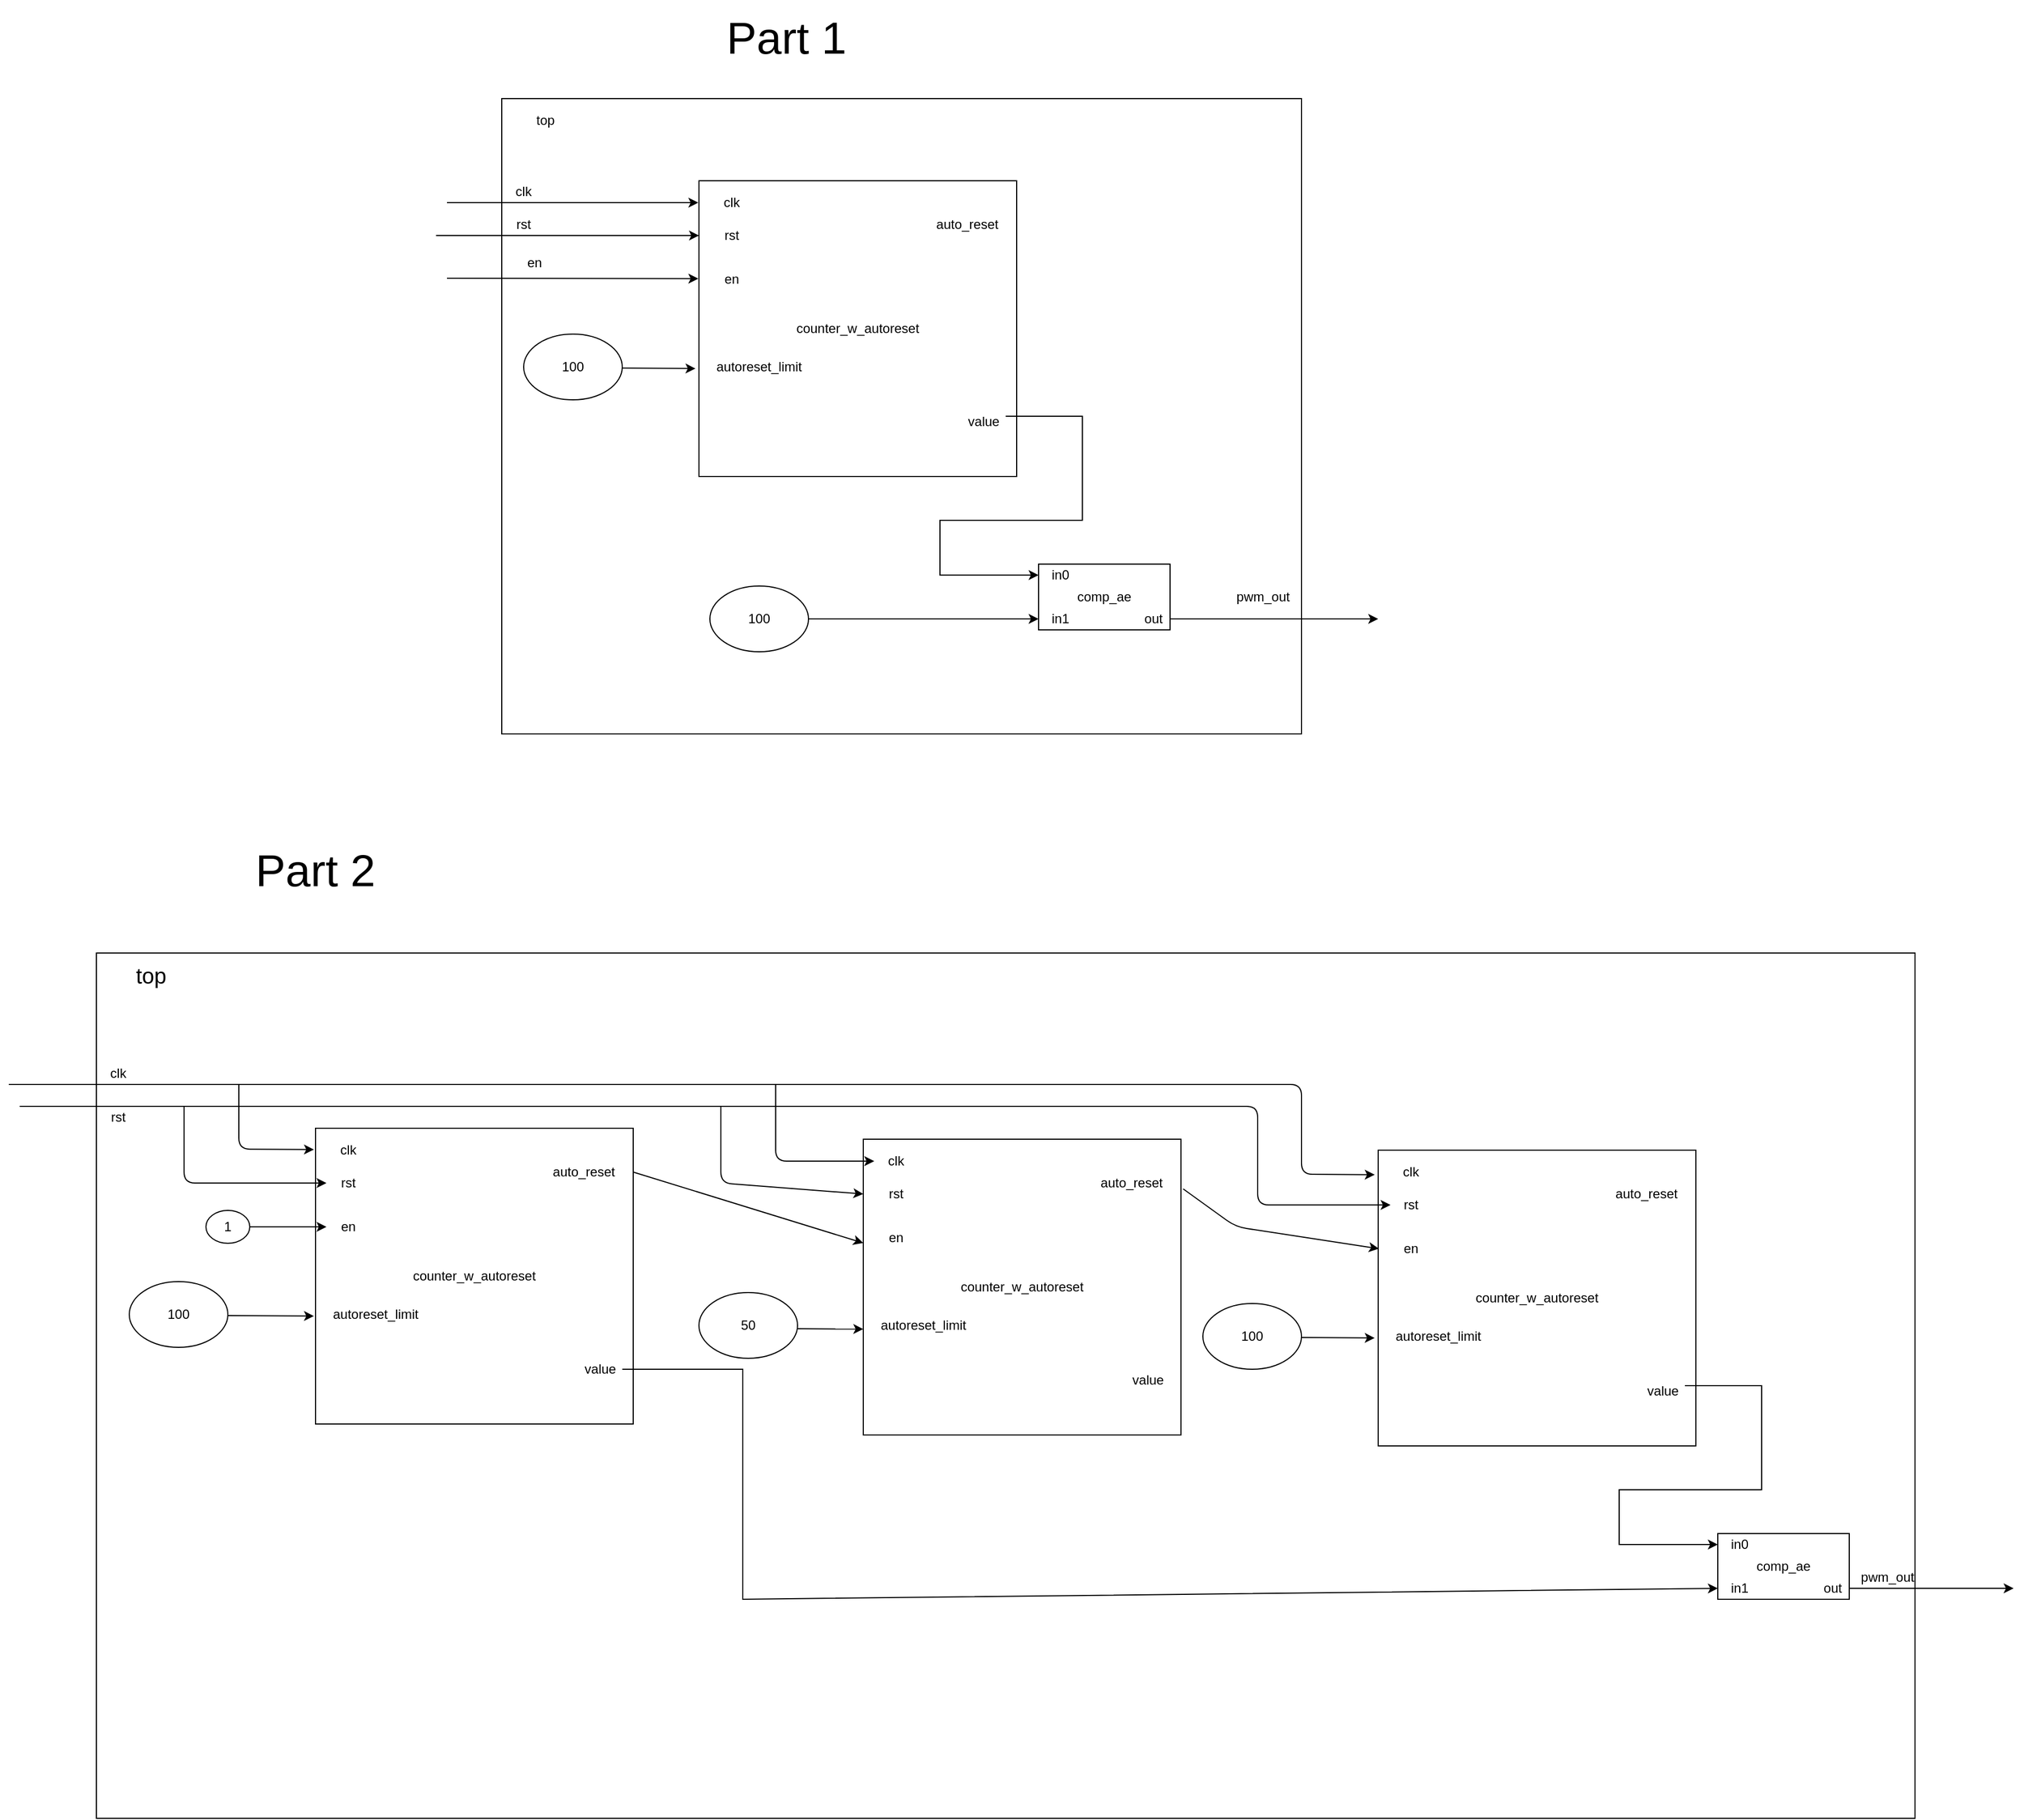 <mxfile version="12.9.7" type="device"><diagram id="AU8jtzlf_j8KPnUgnNAO" name="Page-1"><mxGraphModel dx="2421" dy="2187" grid="1" gridSize="10" guides="1" tooltips="1" connect="1" arrows="1" fold="1" page="1" pageScale="1" pageWidth="1200" pageHeight="1600" math="0" shadow="0"><root><mxCell id="0"/><mxCell id="1" parent="0"/><mxCell id="8vpfx-apc9EgbB4kA8be-109" value="" style="rounded=0;whiteSpace=wrap;html=1;strokeColor=#000000;" parent="1" vertex="1"><mxGeometry x="420" y="-730" width="730" height="580" as="geometry"/></mxCell><mxCell id="8vpfx-apc9EgbB4kA8be-78" value="" style="rounded=0;whiteSpace=wrap;html=1;strokeColor=#000000;" parent="1" vertex="1"><mxGeometry x="50" y="50" width="1660" height="790" as="geometry"/></mxCell><mxCell id="8vpfx-apc9EgbB4kA8be-42" value="counter_w_autoreset" style="rounded=0;whiteSpace=wrap;html=1;" parent="1" vertex="1"><mxGeometry x="250" y="210" width="290" height="270" as="geometry"/></mxCell><mxCell id="8vpfx-apc9EgbB4kA8be-43" value="clk" style="text;html=1;strokeColor=none;fillColor=none;align=center;verticalAlign=middle;whiteSpace=wrap;rounded=0;" parent="1" vertex="1"><mxGeometry x="260" y="220" width="40" height="20" as="geometry"/></mxCell><mxCell id="8vpfx-apc9EgbB4kA8be-44" value="rst" style="text;html=1;strokeColor=none;fillColor=none;align=center;verticalAlign=middle;whiteSpace=wrap;rounded=0;" parent="1" vertex="1"><mxGeometry x="260" y="250" width="40" height="20" as="geometry"/></mxCell><mxCell id="8vpfx-apc9EgbB4kA8be-45" value="en" style="text;html=1;strokeColor=none;fillColor=none;align=center;verticalAlign=middle;whiteSpace=wrap;rounded=0;" parent="1" vertex="1"><mxGeometry x="260" y="290" width="40" height="20" as="geometry"/></mxCell><mxCell id="8vpfx-apc9EgbB4kA8be-46" value="autoreset_limit" style="text;html=1;strokeColor=none;fillColor=none;align=center;verticalAlign=middle;whiteSpace=wrap;rounded=0;" parent="1" vertex="1"><mxGeometry x="260" y="370" width="90" height="20" as="geometry"/></mxCell><mxCell id="8vpfx-apc9EgbB4kA8be-47" value="auto_reset" style="text;html=1;strokeColor=none;fillColor=none;align=center;verticalAlign=middle;whiteSpace=wrap;rounded=0;" parent="1" vertex="1"><mxGeometry x="460" y="240" width="70" height="20" as="geometry"/></mxCell><mxCell id="8vpfx-apc9EgbB4kA8be-48" value="value" style="text;html=1;strokeColor=none;fillColor=none;align=center;verticalAlign=middle;whiteSpace=wrap;rounded=0;" parent="1" vertex="1"><mxGeometry x="490" y="420" width="40" height="20" as="geometry"/></mxCell><mxCell id="8vpfx-apc9EgbB4kA8be-49" value="comp_ae" style="rounded=0;whiteSpace=wrap;html=1;" parent="1" vertex="1"><mxGeometry x="1530" y="580" width="120" height="60" as="geometry"/></mxCell><mxCell id="8vpfx-apc9EgbB4kA8be-50" value="in0&lt;span style=&quot;color: rgba(0 , 0 , 0 , 0) ; font-family: monospace ; font-size: 0px ; white-space: nowrap&quot;&gt;%3CmxGraphModel%3E%3Croot%3E%3CmxCell%20id%3D%220%22%2F%3E%3CmxCell%20id%3D%221%22%20parent%3D%220%22%2F%3E%3CmxCell%20id%3D%222%22%20value%3D%22en%22%20style%3D%22text%3Bhtml%3D1%3BstrokeColor%3Dnone%3BfillColor%3Dnone%3Balign%3Dcenter%3BverticalAlign%3Dmiddle%3BwhiteSpace%3Dwrap%3Brounded%3D0%3B%22%20vertex%3D%221%22%20parent%3D%221%22%3E%3CmxGeometry%20x%3D%22260%22%20y%3D%22290%22%20width%3D%2240%22%20height%3D%2220%22%20as%3D%22geometry%22%2F%3E%3C%2FmxCell%3E%3C%2Froot%3E%3C%2FmxGraphModel%3E&lt;/span&gt;" style="text;html=1;strokeColor=none;fillColor=none;align=center;verticalAlign=middle;whiteSpace=wrap;rounded=0;" parent="1" vertex="1"><mxGeometry x="1530" y="580" width="40" height="20" as="geometry"/></mxCell><mxCell id="8vpfx-apc9EgbB4kA8be-52" value="in1" style="text;html=1;strokeColor=none;fillColor=none;align=center;verticalAlign=middle;whiteSpace=wrap;rounded=0;" parent="1" vertex="1"><mxGeometry x="1530" y="620" width="40" height="20" as="geometry"/></mxCell><mxCell id="8vpfx-apc9EgbB4kA8be-53" value="out" style="text;html=1;strokeColor=none;fillColor=none;align=center;verticalAlign=middle;whiteSpace=wrap;rounded=0;" parent="1" vertex="1"><mxGeometry x="1620" y="620" width="30" height="20" as="geometry"/></mxCell><mxCell id="8vpfx-apc9EgbB4kA8be-54" value="counter_w_autoreset" style="rounded=0;whiteSpace=wrap;html=1;" parent="1" vertex="1"><mxGeometry x="750" y="220" width="290" height="270" as="geometry"/></mxCell><mxCell id="8vpfx-apc9EgbB4kA8be-55" value="clk" style="text;html=1;strokeColor=none;fillColor=none;align=center;verticalAlign=middle;whiteSpace=wrap;rounded=0;" parent="1" vertex="1"><mxGeometry x="760" y="230" width="40" height="20" as="geometry"/></mxCell><mxCell id="8vpfx-apc9EgbB4kA8be-56" value="rst" style="text;html=1;strokeColor=none;fillColor=none;align=center;verticalAlign=middle;whiteSpace=wrap;rounded=0;" parent="1" vertex="1"><mxGeometry x="760" y="260" width="40" height="20" as="geometry"/></mxCell><mxCell id="8vpfx-apc9EgbB4kA8be-57" value="en" style="text;html=1;strokeColor=none;fillColor=none;align=center;verticalAlign=middle;whiteSpace=wrap;rounded=0;" parent="1" vertex="1"><mxGeometry x="760" y="300" width="40" height="20" as="geometry"/></mxCell><mxCell id="8vpfx-apc9EgbB4kA8be-58" value="autoreset_limit" style="text;html=1;strokeColor=none;fillColor=none;align=center;verticalAlign=middle;whiteSpace=wrap;rounded=0;" parent="1" vertex="1"><mxGeometry x="760" y="380" width="90" height="20" as="geometry"/></mxCell><mxCell id="8vpfx-apc9EgbB4kA8be-59" value="auto_reset" style="text;html=1;strokeColor=none;fillColor=none;align=center;verticalAlign=middle;whiteSpace=wrap;rounded=0;" parent="1" vertex="1"><mxGeometry x="960" y="250" width="70" height="20" as="geometry"/></mxCell><mxCell id="8vpfx-apc9EgbB4kA8be-60" value="value" style="text;html=1;strokeColor=none;fillColor=none;align=center;verticalAlign=middle;whiteSpace=wrap;rounded=0;" parent="1" vertex="1"><mxGeometry x="990" y="430" width="40" height="20" as="geometry"/></mxCell><mxCell id="8vpfx-apc9EgbB4kA8be-61" value="counter_w_autoreset" style="rounded=0;whiteSpace=wrap;html=1;" parent="1" vertex="1"><mxGeometry x="1220" y="230" width="290" height="270" as="geometry"/></mxCell><mxCell id="8vpfx-apc9EgbB4kA8be-62" value="clk" style="text;html=1;strokeColor=none;fillColor=none;align=center;verticalAlign=middle;whiteSpace=wrap;rounded=0;" parent="1" vertex="1"><mxGeometry x="1230" y="240" width="40" height="20" as="geometry"/></mxCell><mxCell id="8vpfx-apc9EgbB4kA8be-63" value="rst" style="text;html=1;strokeColor=none;fillColor=none;align=center;verticalAlign=middle;whiteSpace=wrap;rounded=0;" parent="1" vertex="1"><mxGeometry x="1230" y="270" width="40" height="20" as="geometry"/></mxCell><mxCell id="8vpfx-apc9EgbB4kA8be-64" value="en" style="text;html=1;strokeColor=none;fillColor=none;align=center;verticalAlign=middle;whiteSpace=wrap;rounded=0;" parent="1" vertex="1"><mxGeometry x="1230" y="310" width="40" height="20" as="geometry"/></mxCell><mxCell id="8vpfx-apc9EgbB4kA8be-65" value="autoreset_limit" style="text;html=1;strokeColor=none;fillColor=none;align=center;verticalAlign=middle;whiteSpace=wrap;rounded=0;" parent="1" vertex="1"><mxGeometry x="1230" y="390" width="90" height="20" as="geometry"/></mxCell><mxCell id="8vpfx-apc9EgbB4kA8be-66" value="auto_reset" style="text;html=1;strokeColor=none;fillColor=none;align=center;verticalAlign=middle;whiteSpace=wrap;rounded=0;" parent="1" vertex="1"><mxGeometry x="1430" y="260" width="70" height="20" as="geometry"/></mxCell><mxCell id="8vpfx-apc9EgbB4kA8be-67" value="value" style="text;html=1;strokeColor=none;fillColor=none;align=center;verticalAlign=middle;whiteSpace=wrap;rounded=0;" parent="1" vertex="1"><mxGeometry x="1460" y="440" width="40" height="20" as="geometry"/></mxCell><mxCell id="8vpfx-apc9EgbB4kA8be-68" value="" style="endArrow=classic;html=1;exitX=1;exitY=0.5;exitDx=0;exitDy=0;entryX=0;entryY=0.5;entryDx=0;entryDy=0;rounded=0;" parent="1" source="8vpfx-apc9EgbB4kA8be-48" target="8vpfx-apc9EgbB4kA8be-52" edge="1"><mxGeometry width="50" height="50" relative="1" as="geometry"><mxPoint x="620" y="650" as="sourcePoint"/><mxPoint x="670" y="600" as="targetPoint"/><Array as="points"><mxPoint x="640" y="430"/><mxPoint x="640" y="640"/></Array></mxGeometry></mxCell><mxCell id="8vpfx-apc9EgbB4kA8be-69" value="" style="endArrow=classic;html=1;entryX=0;entryY=0.351;entryDx=0;entryDy=0;entryPerimeter=0;" parent="1" target="8vpfx-apc9EgbB4kA8be-54" edge="1"><mxGeometry width="50" height="50" relative="1" as="geometry"><mxPoint x="540" y="250" as="sourcePoint"/><mxPoint x="780" y="520" as="targetPoint"/></mxGeometry></mxCell><mxCell id="8vpfx-apc9EgbB4kA8be-70" value="" style="endArrow=classic;html=1;entryX=0.002;entryY=0.333;entryDx=0;entryDy=0;entryPerimeter=0;exitX=1.007;exitY=0.168;exitDx=0;exitDy=0;exitPerimeter=0;" parent="1" source="8vpfx-apc9EgbB4kA8be-54" target="8vpfx-apc9EgbB4kA8be-61" edge="1"><mxGeometry width="50" height="50" relative="1" as="geometry"><mxPoint x="1090" y="280" as="sourcePoint"/><mxPoint x="1050" y="530" as="targetPoint"/><Array as="points"><mxPoint x="1090" y="300"/></Array></mxGeometry></mxCell><mxCell id="8vpfx-apc9EgbB4kA8be-71" value="" style="endArrow=classic;html=1;entryX=-0.005;entryY=0.635;entryDx=0;entryDy=0;entryPerimeter=0;" parent="1" target="8vpfx-apc9EgbB4kA8be-42" edge="1"><mxGeometry width="50" height="50" relative="1" as="geometry"><mxPoint x="170" y="381" as="sourcePoint"/><mxPoint x="270" y="600" as="targetPoint"/></mxGeometry></mxCell><mxCell id="8vpfx-apc9EgbB4kA8be-72" value="" style="endArrow=classic;html=1;entryX=0;entryY=0.642;entryDx=0;entryDy=0;entryPerimeter=0;" parent="1" target="8vpfx-apc9EgbB4kA8be-54" edge="1"><mxGeometry width="50" height="50" relative="1" as="geometry"><mxPoint x="690" y="393" as="sourcePoint"/><mxPoint x="258.55" y="391.45" as="targetPoint"/></mxGeometry></mxCell><mxCell id="8vpfx-apc9EgbB4kA8be-73" value="" style="endArrow=classic;html=1;entryX=-0.011;entryY=0.635;entryDx=0;entryDy=0;entryPerimeter=0;" parent="1" target="8vpfx-apc9EgbB4kA8be-61" edge="1"><mxGeometry width="50" height="50" relative="1" as="geometry"><mxPoint x="1150" y="401" as="sourcePoint"/><mxPoint x="1140" y="460" as="targetPoint"/></mxGeometry></mxCell><mxCell id="8vpfx-apc9EgbB4kA8be-74" value="" style="endArrow=classic;html=1;entryX=0;entryY=0.5;entryDx=0;entryDy=0;exitX=1;exitY=0.25;exitDx=0;exitDy=0;rounded=0;" parent="1" source="8vpfx-apc9EgbB4kA8be-67" target="8vpfx-apc9EgbB4kA8be-50" edge="1"><mxGeometry width="50" height="50" relative="1" as="geometry"><mxPoint x="1260" y="590" as="sourcePoint"/><mxPoint x="1310" y="540" as="targetPoint"/><Array as="points"><mxPoint x="1570" y="445"/><mxPoint x="1570" y="540"/><mxPoint x="1440" y="540"/><mxPoint x="1440" y="590"/></Array></mxGeometry></mxCell><mxCell id="8vpfx-apc9EgbB4kA8be-75" value="100" style="ellipse;whiteSpace=wrap;html=1;" parent="1" vertex="1"><mxGeometry x="80" y="350" width="90" height="60" as="geometry"/></mxCell><mxCell id="8vpfx-apc9EgbB4kA8be-76" value="50" style="ellipse;whiteSpace=wrap;html=1;" parent="1" vertex="1"><mxGeometry x="600" y="360" width="90" height="60" as="geometry"/></mxCell><mxCell id="8vpfx-apc9EgbB4kA8be-77" value="100" style="ellipse;whiteSpace=wrap;html=1;" parent="1" vertex="1"><mxGeometry x="1060" y="370" width="90" height="60" as="geometry"/></mxCell><mxCell id="8vpfx-apc9EgbB4kA8be-79" value="&lt;span style=&quot;font-size: 20px&quot;&gt;top&lt;/span&gt;" style="text;html=1;strokeColor=none;fillColor=none;align=center;verticalAlign=middle;whiteSpace=wrap;rounded=0;" parent="1" vertex="1"><mxGeometry x="80" y="60" width="40" height="20" as="geometry"/></mxCell><mxCell id="8vpfx-apc9EgbB4kA8be-80" value="" style="endArrow=classic;html=1;exitX=1;exitY=0.5;exitDx=0;exitDy=0;" parent="1" source="8vpfx-apc9EgbB4kA8be-53" edge="1"><mxGeometry width="50" height="50" relative="1" as="geometry"><mxPoint x="1810" y="900" as="sourcePoint"/><mxPoint x="1800" y="630" as="targetPoint"/></mxGeometry></mxCell><mxCell id="8vpfx-apc9EgbB4kA8be-81" value="pwm_out" style="text;html=1;strokeColor=none;fillColor=none;align=center;verticalAlign=middle;whiteSpace=wrap;rounded=0;" parent="1" vertex="1"><mxGeometry x="1670" y="610" width="30" height="20" as="geometry"/></mxCell><mxCell id="8vpfx-apc9EgbB4kA8be-82" value="" style="endArrow=classic;html=1;entryX=-0.011;entryY=0.083;entryDx=0;entryDy=0;entryPerimeter=0;" parent="1" target="8vpfx-apc9EgbB4kA8be-61" edge="1"><mxGeometry width="50" height="50" relative="1" as="geometry"><mxPoint x="-30" y="170" as="sourcePoint"/><mxPoint x="20" y="120" as="targetPoint"/><Array as="points"><mxPoint x="1150" y="170"/><mxPoint x="1150" y="252"/></Array></mxGeometry></mxCell><mxCell id="8vpfx-apc9EgbB4kA8be-83" value="" style="endArrow=classic;html=1;entryX=0;entryY=0.5;entryDx=0;entryDy=0;" parent="1" target="8vpfx-apc9EgbB4kA8be-55" edge="1"><mxGeometry width="50" height="50" relative="1" as="geometry"><mxPoint x="670" y="170" as="sourcePoint"/><mxPoint x="10" y="230" as="targetPoint"/><Array as="points"><mxPoint x="670" y="240"/></Array></mxGeometry></mxCell><mxCell id="8vpfx-apc9EgbB4kA8be-84" value="" style="endArrow=classic;html=1;entryX=-0.005;entryY=0.072;entryDx=0;entryDy=0;entryPerimeter=0;" parent="1" target="8vpfx-apc9EgbB4kA8be-42" edge="1"><mxGeometry width="50" height="50" relative="1" as="geometry"><mxPoint x="180" y="170" as="sourcePoint"/><mxPoint x="220" y="190" as="targetPoint"/><Array as="points"><mxPoint x="180" y="229"/></Array></mxGeometry></mxCell><mxCell id="8vpfx-apc9EgbB4kA8be-85" value="" style="endArrow=classic;html=1;entryX=0;entryY=0.5;entryDx=0;entryDy=0;" parent="1" target="8vpfx-apc9EgbB4kA8be-44" edge="1"><mxGeometry width="50" height="50" relative="1" as="geometry"><mxPoint x="130" y="190" as="sourcePoint"/><mxPoint x="180" y="260" as="targetPoint"/><Array as="points"><mxPoint x="130" y="260"/></Array></mxGeometry></mxCell><mxCell id="8vpfx-apc9EgbB4kA8be-86" value="" style="endArrow=classic;html=1;" parent="1" edge="1"><mxGeometry width="50" height="50" relative="1" as="geometry"><mxPoint x="620" y="190" as="sourcePoint"/><mxPoint x="750" y="270" as="targetPoint"/><Array as="points"><mxPoint x="620" y="260"/></Array></mxGeometry></mxCell><mxCell id="8vpfx-apc9EgbB4kA8be-88" value="&lt;font style=&quot;font-size: 41px&quot;&gt;Part 2&lt;/font&gt;" style="text;html=1;strokeColor=none;fillColor=none;align=center;verticalAlign=middle;whiteSpace=wrap;rounded=0;" parent="1" vertex="1"><mxGeometry x="170" y="-60" width="160" height="70" as="geometry"/></mxCell><mxCell id="8vpfx-apc9EgbB4kA8be-89" value="comp_ae" style="rounded=0;whiteSpace=wrap;html=1;" parent="1" vertex="1"><mxGeometry x="910" y="-305" width="120" height="60" as="geometry"/></mxCell><mxCell id="8vpfx-apc9EgbB4kA8be-90" value="in0&lt;span style=&quot;color: rgba(0 , 0 , 0 , 0) ; font-family: monospace ; font-size: 0px ; white-space: nowrap&quot;&gt;%3CmxGraphModel%3E%3Croot%3E%3CmxCell%20id%3D%220%22%2F%3E%3CmxCell%20id%3D%221%22%20parent%3D%220%22%2F%3E%3CmxCell%20id%3D%222%22%20value%3D%22en%22%20style%3D%22text%3Bhtml%3D1%3BstrokeColor%3Dnone%3BfillColor%3Dnone%3Balign%3Dcenter%3BverticalAlign%3Dmiddle%3BwhiteSpace%3Dwrap%3Brounded%3D0%3B%22%20vertex%3D%221%22%20parent%3D%221%22%3E%3CmxGeometry%20x%3D%22260%22%20y%3D%22290%22%20width%3D%2240%22%20height%3D%2220%22%20as%3D%22geometry%22%2F%3E%3C%2FmxCell%3E%3C%2Froot%3E%3C%2FmxGraphModel%3E&lt;/span&gt;" style="text;html=1;strokeColor=none;fillColor=none;align=center;verticalAlign=middle;whiteSpace=wrap;rounded=0;" parent="1" vertex="1"><mxGeometry x="910" y="-305" width="40" height="20" as="geometry"/></mxCell><mxCell id="8vpfx-apc9EgbB4kA8be-91" value="in1" style="text;html=1;strokeColor=none;fillColor=none;align=center;verticalAlign=middle;whiteSpace=wrap;rounded=0;" parent="1" vertex="1"><mxGeometry x="910" y="-265" width="40" height="20" as="geometry"/></mxCell><mxCell id="8vpfx-apc9EgbB4kA8be-92" value="out" style="text;html=1;strokeColor=none;fillColor=none;align=center;verticalAlign=middle;whiteSpace=wrap;rounded=0;" parent="1" vertex="1"><mxGeometry x="1000" y="-265" width="30" height="20" as="geometry"/></mxCell><mxCell id="8vpfx-apc9EgbB4kA8be-93" value="counter_w_autoreset" style="rounded=0;whiteSpace=wrap;html=1;" parent="1" vertex="1"><mxGeometry x="600" y="-655" width="290" height="270" as="geometry"/></mxCell><mxCell id="8vpfx-apc9EgbB4kA8be-94" value="clk" style="text;html=1;strokeColor=none;fillColor=none;align=center;verticalAlign=middle;whiteSpace=wrap;rounded=0;" parent="1" vertex="1"><mxGeometry x="610" y="-645" width="40" height="20" as="geometry"/></mxCell><mxCell id="8vpfx-apc9EgbB4kA8be-95" value="rst" style="text;html=1;strokeColor=none;fillColor=none;align=center;verticalAlign=middle;whiteSpace=wrap;rounded=0;" parent="1" vertex="1"><mxGeometry x="610" y="-615" width="40" height="20" as="geometry"/></mxCell><mxCell id="8vpfx-apc9EgbB4kA8be-96" value="en" style="text;html=1;strokeColor=none;fillColor=none;align=center;verticalAlign=middle;whiteSpace=wrap;rounded=0;" parent="1" vertex="1"><mxGeometry x="610" y="-575" width="40" height="20" as="geometry"/></mxCell><mxCell id="8vpfx-apc9EgbB4kA8be-97" value="autoreset_limit" style="text;html=1;strokeColor=none;fillColor=none;align=center;verticalAlign=middle;whiteSpace=wrap;rounded=0;" parent="1" vertex="1"><mxGeometry x="610" y="-495" width="90" height="20" as="geometry"/></mxCell><mxCell id="8vpfx-apc9EgbB4kA8be-98" value="auto_reset" style="text;html=1;strokeColor=none;fillColor=none;align=center;verticalAlign=middle;whiteSpace=wrap;rounded=0;" parent="1" vertex="1"><mxGeometry x="810" y="-625" width="70" height="20" as="geometry"/></mxCell><mxCell id="8vpfx-apc9EgbB4kA8be-99" value="value" style="text;html=1;strokeColor=none;fillColor=none;align=center;verticalAlign=middle;whiteSpace=wrap;rounded=0;" parent="1" vertex="1"><mxGeometry x="840" y="-445" width="40" height="20" as="geometry"/></mxCell><mxCell id="8vpfx-apc9EgbB4kA8be-100" value="" style="endArrow=classic;html=1;entryX=-0.011;entryY=0.635;entryDx=0;entryDy=0;entryPerimeter=0;" parent="1" target="8vpfx-apc9EgbB4kA8be-93" edge="1"><mxGeometry width="50" height="50" relative="1" as="geometry"><mxPoint x="530" y="-484" as="sourcePoint"/><mxPoint x="520" y="-425" as="targetPoint"/></mxGeometry></mxCell><mxCell id="8vpfx-apc9EgbB4kA8be-101" value="" style="endArrow=classic;html=1;entryX=0;entryY=0.5;entryDx=0;entryDy=0;exitX=1;exitY=0.25;exitDx=0;exitDy=0;rounded=0;" parent="1" source="8vpfx-apc9EgbB4kA8be-99" target="8vpfx-apc9EgbB4kA8be-90" edge="1"><mxGeometry width="50" height="50" relative="1" as="geometry"><mxPoint x="640" y="-295" as="sourcePoint"/><mxPoint x="690" y="-345" as="targetPoint"/><Array as="points"><mxPoint x="950" y="-440"/><mxPoint x="950" y="-345"/><mxPoint x="820" y="-345"/><mxPoint x="820" y="-295"/></Array></mxGeometry></mxCell><mxCell id="8vpfx-apc9EgbB4kA8be-102" value="100" style="ellipse;whiteSpace=wrap;html=1;" parent="1" vertex="1"><mxGeometry x="440" y="-515" width="90" height="60" as="geometry"/></mxCell><mxCell id="8vpfx-apc9EgbB4kA8be-103" value="pwm_out" style="text;html=1;strokeColor=none;fillColor=none;align=center;verticalAlign=middle;whiteSpace=wrap;rounded=0;" parent="1" vertex="1"><mxGeometry x="1100" y="-285" width="30" height="20" as="geometry"/></mxCell><mxCell id="8vpfx-apc9EgbB4kA8be-104" value="" style="endArrow=classic;html=1;entryX=0;entryY=0.5;entryDx=0;entryDy=0;" parent="1" edge="1"><mxGeometry width="50" height="50" relative="1" as="geometry"><mxPoint x="360" y="-605" as="sourcePoint"/><mxPoint x="600" y="-605" as="targetPoint"/><Array as="points"><mxPoint x="470" y="-605"/></Array></mxGeometry></mxCell><mxCell id="8vpfx-apc9EgbB4kA8be-105" value="" style="endArrow=classic;html=1;entryX=0;entryY=0.5;entryDx=0;entryDy=0;exitX=1;exitY=0.5;exitDx=0;exitDy=0;" parent="1" source="8vpfx-apc9EgbB4kA8be-106" target="8vpfx-apc9EgbB4kA8be-91" edge="1"><mxGeometry width="50" height="50" relative="1" as="geometry"><mxPoint x="660" y="-200" as="sourcePoint"/><mxPoint x="710" y="-250" as="targetPoint"/></mxGeometry></mxCell><mxCell id="8vpfx-apc9EgbB4kA8be-106" value="100" style="ellipse;whiteSpace=wrap;html=1;rounded=0;strokeColor=#000000;" parent="1" vertex="1"><mxGeometry x="610" y="-285" width="90" height="60" as="geometry"/></mxCell><mxCell id="8vpfx-apc9EgbB4kA8be-107" value="" style="endArrow=classic;html=1;entryX=-0.002;entryY=0.074;entryDx=0;entryDy=0;entryPerimeter=0;" parent="1" target="8vpfx-apc9EgbB4kA8be-93" edge="1"><mxGeometry width="50" height="50" relative="1" as="geometry"><mxPoint x="370" y="-635" as="sourcePoint"/><mxPoint x="560" y="-700" as="targetPoint"/></mxGeometry></mxCell><mxCell id="8vpfx-apc9EgbB4kA8be-108" value="" style="endArrow=classic;html=1;entryX=-0.002;entryY=0.331;entryDx=0;entryDy=0;entryPerimeter=0;" parent="1" target="8vpfx-apc9EgbB4kA8be-93" edge="1"><mxGeometry width="50" height="50" relative="1" as="geometry"><mxPoint x="370" y="-566" as="sourcePoint"/><mxPoint x="420" y="-230" as="targetPoint"/></mxGeometry></mxCell><mxCell id="8vpfx-apc9EgbB4kA8be-110" value="top" style="text;html=1;strokeColor=none;fillColor=none;align=center;verticalAlign=middle;whiteSpace=wrap;rounded=0;" parent="1" vertex="1"><mxGeometry x="440" y="-720" width="40" height="20" as="geometry"/></mxCell><mxCell id="8vpfx-apc9EgbB4kA8be-111" value="&lt;font style=&quot;font-size: 41px&quot;&gt;Part 1&lt;/font&gt;" style="text;html=1;strokeColor=none;fillColor=none;align=center;verticalAlign=middle;whiteSpace=wrap;rounded=0;" parent="1" vertex="1"><mxGeometry x="600" y="-820" width="160" height="70" as="geometry"/></mxCell><mxCell id="8vpfx-apc9EgbB4kA8be-112" value="" style="endArrow=classic;html=1;exitX=1;exitY=0.5;exitDx=0;exitDy=0;" parent="1" source="8vpfx-apc9EgbB4kA8be-92" edge="1"><mxGeometry width="50" height="50" relative="1" as="geometry"><mxPoint x="1370" y="-210" as="sourcePoint"/><mxPoint x="1220" y="-255" as="targetPoint"/></mxGeometry></mxCell><mxCell id="8vpfx-apc9EgbB4kA8be-113" value="clk" style="text;html=1;strokeColor=none;fillColor=none;align=center;verticalAlign=middle;whiteSpace=wrap;rounded=0;" parent="1" vertex="1"><mxGeometry x="420" y="-655" width="40" height="20" as="geometry"/></mxCell><mxCell id="8vpfx-apc9EgbB4kA8be-114" value="rst" style="text;html=1;strokeColor=none;fillColor=none;align=center;verticalAlign=middle;whiteSpace=wrap;rounded=0;" parent="1" vertex="1"><mxGeometry x="420" y="-625" width="40" height="20" as="geometry"/></mxCell><mxCell id="8vpfx-apc9EgbB4kA8be-115" value="en" style="text;html=1;strokeColor=none;fillColor=none;align=center;verticalAlign=middle;whiteSpace=wrap;rounded=0;" parent="1" vertex="1"><mxGeometry x="430" y="-590" width="40" height="20" as="geometry"/></mxCell><mxCell id="9uU5KO7FQE8VGIUgPigZ-1" value="clk" style="text;html=1;strokeColor=none;fillColor=none;align=center;verticalAlign=middle;whiteSpace=wrap;rounded=0;" vertex="1" parent="1"><mxGeometry x="50" y="150" width="40" height="20" as="geometry"/></mxCell><mxCell id="9uU5KO7FQE8VGIUgPigZ-2" value="rst" style="text;html=1;strokeColor=none;fillColor=none;align=center;verticalAlign=middle;whiteSpace=wrap;rounded=0;" vertex="1" parent="1"><mxGeometry x="50" y="190" width="40" height="20" as="geometry"/></mxCell><mxCell id="9uU5KO7FQE8VGIUgPigZ-3" value="" style="endArrow=classic;html=1;" edge="1" parent="1"><mxGeometry width="50" height="50" relative="1" as="geometry"><mxPoint x="-20" y="190" as="sourcePoint"/><mxPoint x="1231.294" y="280" as="targetPoint"/><Array as="points"><mxPoint x="1110" y="190"/><mxPoint x="1110" y="280"/></Array></mxGeometry></mxCell><mxCell id="9uU5KO7FQE8VGIUgPigZ-6" value="1" style="ellipse;whiteSpace=wrap;html=1;" vertex="1" parent="1"><mxGeometry x="150" y="285" width="40" height="30" as="geometry"/></mxCell><mxCell id="9uU5KO7FQE8VGIUgPigZ-7" value="" style="endArrow=classic;html=1;entryX=0;entryY=0.5;entryDx=0;entryDy=0;exitX=1;exitY=0.5;exitDx=0;exitDy=0;" edge="1" parent="1" source="9uU5KO7FQE8VGIUgPigZ-6" target="8vpfx-apc9EgbB4kA8be-45"><mxGeometry width="50" height="50" relative="1" as="geometry"><mxPoint x="-120" y="340" as="sourcePoint"/><mxPoint x="-70" y="290" as="targetPoint"/></mxGeometry></mxCell></root></mxGraphModel></diagram></mxfile>